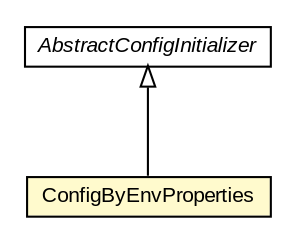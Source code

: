 #!/usr/local/bin/dot
#
# Class diagram 
# Generated by UMLGraph version R5_6-24-gf6e263 (http://www.umlgraph.org/)
#

digraph G {
	edge [fontname="arial",fontsize=10,labelfontname="arial",labelfontsize=10];
	node [fontname="arial",fontsize=10,shape=plaintext];
	nodesep=0.25;
	ranksep=0.5;
	// net.brabenetz.lib.securedproperties.config.ConfigByEnvProperties
	c133 [label=<<table title="net.brabenetz.lib.securedproperties.config.ConfigByEnvProperties" border="0" cellborder="1" cellspacing="0" cellpadding="2" port="p" bgcolor="lemonChiffon" href="./ConfigByEnvProperties.html">
		<tr><td><table border="0" cellspacing="0" cellpadding="1">
<tr><td align="center" balign="center"> ConfigByEnvProperties </td></tr>
		</table></td></tr>
		</table>>, URL="./ConfigByEnvProperties.html", fontname="arial", fontcolor="black", fontsize=10.0];
	// net.brabenetz.lib.securedproperties.config.AbstractConfigInitializer
	c135 [label=<<table title="net.brabenetz.lib.securedproperties.config.AbstractConfigInitializer" border="0" cellborder="1" cellspacing="0" cellpadding="2" port="p" href="./AbstractConfigInitializer.html">
		<tr><td><table border="0" cellspacing="0" cellpadding="1">
<tr><td align="center" balign="center"><font face="arial italic"> AbstractConfigInitializer </font></td></tr>
		</table></td></tr>
		</table>>, URL="./AbstractConfigInitializer.html", fontname="arial", fontcolor="black", fontsize=10.0];
	//net.brabenetz.lib.securedproperties.config.ConfigByEnvProperties extends net.brabenetz.lib.securedproperties.config.AbstractConfigInitializer
	c135:p -> c133:p [dir=back,arrowtail=empty];
}

